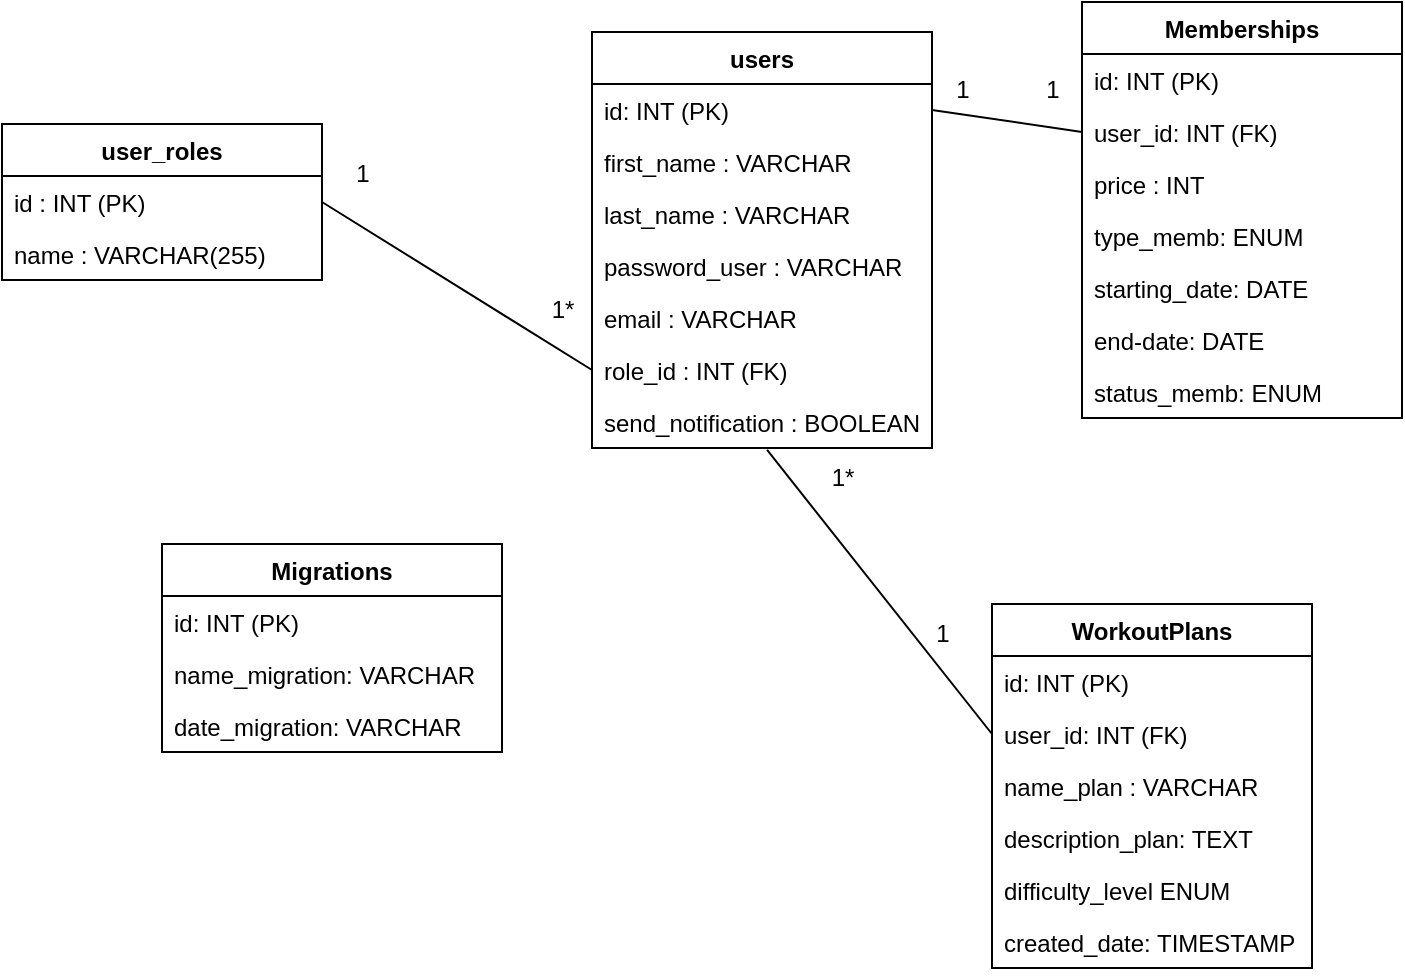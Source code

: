 <mxfile version="24.7.17">
  <diagram name="Page-1" id="d7byEhBuN5jSw1muuY9b">
    <mxGraphModel dx="1791" dy="644" grid="1" gridSize="10" guides="1" tooltips="1" connect="1" arrows="1" fold="1" page="1" pageScale="1" pageWidth="850" pageHeight="1100" math="0" shadow="0">
      <root>
        <mxCell id="0" />
        <mxCell id="1" parent="0" />
        <mxCell id="DeN9XsNYKak5O2QCnjkN-1" value="user_roles" style="swimlane;fontStyle=1;align=center;verticalAlign=top;childLayout=stackLayout;horizontal=1;startSize=26;horizontalStack=0;resizeParent=1;resizeParentMax=0;resizeLast=0;collapsible=1;marginBottom=0;whiteSpace=wrap;html=1;" parent="1" vertex="1">
          <mxGeometry x="-40" y="280" width="160" height="78" as="geometry" />
        </mxCell>
        <mxCell id="DeN9XsNYKak5O2QCnjkN-2" value="id : INT (PK)" style="text;strokeColor=none;fillColor=none;align=left;verticalAlign=top;spacingLeft=4;spacingRight=4;overflow=hidden;rotatable=0;points=[[0,0.5],[1,0.5]];portConstraint=eastwest;whiteSpace=wrap;html=1;" parent="DeN9XsNYKak5O2QCnjkN-1" vertex="1">
          <mxGeometry y="26" width="160" height="26" as="geometry" />
        </mxCell>
        <mxCell id="lSj6eyCM3mIk7PquBGPz-25" value="name : VARCHAR(255)" style="text;strokeColor=none;fillColor=none;align=left;verticalAlign=top;spacingLeft=4;spacingRight=4;overflow=hidden;rotatable=0;points=[[0,0.5],[1,0.5]];portConstraint=eastwest;whiteSpace=wrap;html=1;" vertex="1" parent="DeN9XsNYKak5O2QCnjkN-1">
          <mxGeometry y="52" width="160" height="26" as="geometry" />
        </mxCell>
        <mxCell id="DeN9XsNYKak5O2QCnjkN-5" value="users" style="swimlane;fontStyle=1;align=center;verticalAlign=top;childLayout=stackLayout;horizontal=1;startSize=26;horizontalStack=0;resizeParent=1;resizeParentMax=0;resizeLast=0;collapsible=1;marginBottom=0;whiteSpace=wrap;html=1;" parent="1" vertex="1">
          <mxGeometry x="255" y="234" width="170" height="208" as="geometry" />
        </mxCell>
        <mxCell id="DeN9XsNYKak5O2QCnjkN-6" value="id: INT (PK)" style="text;strokeColor=none;fillColor=none;align=left;verticalAlign=top;spacingLeft=4;spacingRight=4;overflow=hidden;rotatable=0;points=[[0,0.5],[1,0.5]];portConstraint=eastwest;whiteSpace=wrap;html=1;" parent="DeN9XsNYKak5O2QCnjkN-5" vertex="1">
          <mxGeometry y="26" width="170" height="26" as="geometry" />
        </mxCell>
        <mxCell id="lSj6eyCM3mIk7PquBGPz-26" value="first_name : VARCHAR" style="text;strokeColor=none;fillColor=none;align=left;verticalAlign=top;spacingLeft=4;spacingRight=4;overflow=hidden;rotatable=0;points=[[0,0.5],[1,0.5]];portConstraint=eastwest;whiteSpace=wrap;html=1;" vertex="1" parent="DeN9XsNYKak5O2QCnjkN-5">
          <mxGeometry y="52" width="170" height="26" as="geometry" />
        </mxCell>
        <mxCell id="lSj6eyCM3mIk7PquBGPz-28" value="last_name : VARCHAR" style="text;strokeColor=none;fillColor=none;align=left;verticalAlign=top;spacingLeft=4;spacingRight=4;overflow=hidden;rotatable=0;points=[[0,0.5],[1,0.5]];portConstraint=eastwest;whiteSpace=wrap;html=1;" vertex="1" parent="DeN9XsNYKak5O2QCnjkN-5">
          <mxGeometry y="78" width="170" height="26" as="geometry" />
        </mxCell>
        <mxCell id="lSj6eyCM3mIk7PquBGPz-27" value="password_user : VARCHAR" style="text;strokeColor=none;fillColor=none;align=left;verticalAlign=top;spacingLeft=4;spacingRight=4;overflow=hidden;rotatable=0;points=[[0,0.5],[1,0.5]];portConstraint=eastwest;whiteSpace=wrap;html=1;" vertex="1" parent="DeN9XsNYKak5O2QCnjkN-5">
          <mxGeometry y="104" width="170" height="26" as="geometry" />
        </mxCell>
        <mxCell id="lSj6eyCM3mIk7PquBGPz-30" value="email : VARCHAR" style="text;strokeColor=none;fillColor=none;align=left;verticalAlign=top;spacingLeft=4;spacingRight=4;overflow=hidden;rotatable=0;points=[[0,0.5],[1,0.5]];portConstraint=eastwest;whiteSpace=wrap;html=1;" vertex="1" parent="DeN9XsNYKak5O2QCnjkN-5">
          <mxGeometry y="130" width="170" height="26" as="geometry" />
        </mxCell>
        <mxCell id="lSj6eyCM3mIk7PquBGPz-29" value="role_id : INT (FK)" style="text;strokeColor=none;fillColor=none;align=left;verticalAlign=top;spacingLeft=4;spacingRight=4;overflow=hidden;rotatable=0;points=[[0,0.5],[1,0.5]];portConstraint=eastwest;whiteSpace=wrap;html=1;" vertex="1" parent="DeN9XsNYKak5O2QCnjkN-5">
          <mxGeometry y="156" width="170" height="26" as="geometry" />
        </mxCell>
        <mxCell id="lSj6eyCM3mIk7PquBGPz-31" value="send_notification : BOOLEAN" style="text;strokeColor=none;fillColor=none;align=left;verticalAlign=top;spacingLeft=4;spacingRight=4;overflow=hidden;rotatable=0;points=[[0,0.5],[1,0.5]];portConstraint=eastwest;whiteSpace=wrap;html=1;" vertex="1" parent="DeN9XsNYKak5O2QCnjkN-5">
          <mxGeometry y="182" width="170" height="26" as="geometry" />
        </mxCell>
        <mxCell id="lSj6eyCM3mIk7PquBGPz-13" value="WorkoutPlans" style="swimlane;fontStyle=1;align=center;verticalAlign=top;childLayout=stackLayout;horizontal=1;startSize=26;horizontalStack=0;resizeParent=1;resizeParentMax=0;resizeLast=0;collapsible=1;marginBottom=0;whiteSpace=wrap;html=1;" vertex="1" parent="1">
          <mxGeometry x="455" y="520" width="160" height="182" as="geometry" />
        </mxCell>
        <mxCell id="lSj6eyCM3mIk7PquBGPz-14" value="id: INT (PK)" style="text;strokeColor=none;fillColor=none;align=left;verticalAlign=top;spacingLeft=4;spacingRight=4;overflow=hidden;rotatable=0;points=[[0,0.5],[1,0.5]];portConstraint=eastwest;whiteSpace=wrap;html=1;" vertex="1" parent="lSj6eyCM3mIk7PquBGPz-13">
          <mxGeometry y="26" width="160" height="26" as="geometry" />
        </mxCell>
        <mxCell id="lSj6eyCM3mIk7PquBGPz-42" value="user_id: INT (FK)" style="text;strokeColor=none;fillColor=none;align=left;verticalAlign=top;spacingLeft=4;spacingRight=4;overflow=hidden;rotatable=0;points=[[0,0.5],[1,0.5]];portConstraint=eastwest;whiteSpace=wrap;html=1;" vertex="1" parent="lSj6eyCM3mIk7PquBGPz-13">
          <mxGeometry y="52" width="160" height="26" as="geometry" />
        </mxCell>
        <mxCell id="lSj6eyCM3mIk7PquBGPz-45" value="name_plan : VARCHAR" style="text;strokeColor=none;fillColor=none;align=left;verticalAlign=top;spacingLeft=4;spacingRight=4;overflow=hidden;rotatable=0;points=[[0,0.5],[1,0.5]];portConstraint=eastwest;whiteSpace=wrap;html=1;" vertex="1" parent="lSj6eyCM3mIk7PquBGPz-13">
          <mxGeometry y="78" width="160" height="26" as="geometry" />
        </mxCell>
        <mxCell id="lSj6eyCM3mIk7PquBGPz-44" value="description_plan: TEXT" style="text;strokeColor=none;fillColor=none;align=left;verticalAlign=top;spacingLeft=4;spacingRight=4;overflow=hidden;rotatable=0;points=[[0,0.5],[1,0.5]];portConstraint=eastwest;whiteSpace=wrap;html=1;" vertex="1" parent="lSj6eyCM3mIk7PquBGPz-13">
          <mxGeometry y="104" width="160" height="26" as="geometry" />
        </mxCell>
        <mxCell id="lSj6eyCM3mIk7PquBGPz-43" value="difficulty_level ENUM" style="text;strokeColor=none;fillColor=none;align=left;verticalAlign=top;spacingLeft=4;spacingRight=4;overflow=hidden;rotatable=0;points=[[0,0.5],[1,0.5]];portConstraint=eastwest;whiteSpace=wrap;html=1;" vertex="1" parent="lSj6eyCM3mIk7PquBGPz-13">
          <mxGeometry y="130" width="160" height="26" as="geometry" />
        </mxCell>
        <mxCell id="lSj6eyCM3mIk7PquBGPz-38" value="created_date: TIMESTAMP" style="text;strokeColor=none;fillColor=none;align=left;verticalAlign=top;spacingLeft=4;spacingRight=4;overflow=hidden;rotatable=0;points=[[0,0.5],[1,0.5]];portConstraint=eastwest;whiteSpace=wrap;html=1;" vertex="1" parent="lSj6eyCM3mIk7PquBGPz-13">
          <mxGeometry y="156" width="160" height="26" as="geometry" />
        </mxCell>
        <mxCell id="lSj6eyCM3mIk7PquBGPz-17" value="Memberships" style="swimlane;fontStyle=1;align=center;verticalAlign=top;childLayout=stackLayout;horizontal=1;startSize=26;horizontalStack=0;resizeParent=1;resizeParentMax=0;resizeLast=0;collapsible=1;marginBottom=0;whiteSpace=wrap;html=1;" vertex="1" parent="1">
          <mxGeometry x="500" y="219" width="160" height="208" as="geometry" />
        </mxCell>
        <mxCell id="lSj6eyCM3mIk7PquBGPz-32" value="id: INT (PK)" style="text;strokeColor=none;fillColor=none;align=left;verticalAlign=top;spacingLeft=4;spacingRight=4;overflow=hidden;rotatable=0;points=[[0,0.5],[1,0.5]];portConstraint=eastwest;whiteSpace=wrap;html=1;" vertex="1" parent="lSj6eyCM3mIk7PquBGPz-17">
          <mxGeometry y="26" width="160" height="26" as="geometry" />
        </mxCell>
        <mxCell id="lSj6eyCM3mIk7PquBGPz-18" value="user_id: INT (FK)" style="text;strokeColor=none;fillColor=none;align=left;verticalAlign=top;spacingLeft=4;spacingRight=4;overflow=hidden;rotatable=0;points=[[0,0.5],[1,0.5]];portConstraint=eastwest;whiteSpace=wrap;html=1;" vertex="1" parent="lSj6eyCM3mIk7PquBGPz-17">
          <mxGeometry y="52" width="160" height="26" as="geometry" />
        </mxCell>
        <mxCell id="lSj6eyCM3mIk7PquBGPz-34" value="price : INT" style="text;strokeColor=none;fillColor=none;align=left;verticalAlign=top;spacingLeft=4;spacingRight=4;overflow=hidden;rotatable=0;points=[[0,0.5],[1,0.5]];portConstraint=eastwest;whiteSpace=wrap;html=1;" vertex="1" parent="lSj6eyCM3mIk7PquBGPz-17">
          <mxGeometry y="78" width="160" height="26" as="geometry" />
        </mxCell>
        <mxCell id="lSj6eyCM3mIk7PquBGPz-35" value="type_memb: ENUM" style="text;strokeColor=none;fillColor=none;align=left;verticalAlign=top;spacingLeft=4;spacingRight=4;overflow=hidden;rotatable=0;points=[[0,0.5],[1,0.5]];portConstraint=eastwest;whiteSpace=wrap;html=1;" vertex="1" parent="lSj6eyCM3mIk7PquBGPz-17">
          <mxGeometry y="104" width="160" height="26" as="geometry" />
        </mxCell>
        <mxCell id="lSj6eyCM3mIk7PquBGPz-36" value="starting_date: DATE" style="text;strokeColor=none;fillColor=none;align=left;verticalAlign=top;spacingLeft=4;spacingRight=4;overflow=hidden;rotatable=0;points=[[0,0.5],[1,0.5]];portConstraint=eastwest;whiteSpace=wrap;html=1;" vertex="1" parent="lSj6eyCM3mIk7PquBGPz-17">
          <mxGeometry y="130" width="160" height="26" as="geometry" />
        </mxCell>
        <mxCell id="lSj6eyCM3mIk7PquBGPz-37" value="end-date: DATE" style="text;strokeColor=none;fillColor=none;align=left;verticalAlign=top;spacingLeft=4;spacingRight=4;overflow=hidden;rotatable=0;points=[[0,0.5],[1,0.5]];portConstraint=eastwest;whiteSpace=wrap;html=1;" vertex="1" parent="lSj6eyCM3mIk7PquBGPz-17">
          <mxGeometry y="156" width="160" height="26" as="geometry" />
        </mxCell>
        <mxCell id="lSj6eyCM3mIk7PquBGPz-33" value="status_memb: ENUM" style="text;strokeColor=none;fillColor=none;align=left;verticalAlign=top;spacingLeft=4;spacingRight=4;overflow=hidden;rotatable=0;points=[[0,0.5],[1,0.5]];portConstraint=eastwest;whiteSpace=wrap;html=1;" vertex="1" parent="lSj6eyCM3mIk7PquBGPz-17">
          <mxGeometry y="182" width="160" height="26" as="geometry" />
        </mxCell>
        <mxCell id="lSj6eyCM3mIk7PquBGPz-21" value="Migrations" style="swimlane;fontStyle=1;align=center;verticalAlign=top;childLayout=stackLayout;horizontal=1;startSize=26;horizontalStack=0;resizeParent=1;resizeParentMax=0;resizeLast=0;collapsible=1;marginBottom=0;whiteSpace=wrap;html=1;" vertex="1" parent="1">
          <mxGeometry x="40" y="490" width="170" height="104" as="geometry" />
        </mxCell>
        <mxCell id="lSj6eyCM3mIk7PquBGPz-40" value="id: INT (PK)" style="text;strokeColor=none;fillColor=none;align=left;verticalAlign=top;spacingLeft=4;spacingRight=4;overflow=hidden;rotatable=0;points=[[0,0.5],[1,0.5]];portConstraint=eastwest;whiteSpace=wrap;html=1;" vertex="1" parent="lSj6eyCM3mIk7PquBGPz-21">
          <mxGeometry y="26" width="170" height="26" as="geometry" />
        </mxCell>
        <mxCell id="lSj6eyCM3mIk7PquBGPz-41" value="name_migration: VARCHAR" style="text;strokeColor=none;fillColor=none;align=left;verticalAlign=top;spacingLeft=4;spacingRight=4;overflow=hidden;rotatable=0;points=[[0,0.5],[1,0.5]];portConstraint=eastwest;whiteSpace=wrap;html=1;" vertex="1" parent="lSj6eyCM3mIk7PquBGPz-21">
          <mxGeometry y="52" width="170" height="26" as="geometry" />
        </mxCell>
        <mxCell id="lSj6eyCM3mIk7PquBGPz-39" value="date_migration: VARCHAR" style="text;strokeColor=none;fillColor=none;align=left;verticalAlign=top;spacingLeft=4;spacingRight=4;overflow=hidden;rotatable=0;points=[[0,0.5],[1,0.5]];portConstraint=eastwest;whiteSpace=wrap;html=1;" vertex="1" parent="lSj6eyCM3mIk7PquBGPz-21">
          <mxGeometry y="78" width="170" height="26" as="geometry" />
        </mxCell>
        <mxCell id="lSj6eyCM3mIk7PquBGPz-49" value="" style="endArrow=none;html=1;rounded=0;exitX=1;exitY=0.5;exitDx=0;exitDy=0;entryX=0;entryY=0.5;entryDx=0;entryDy=0;" edge="1" parent="1" source="DeN9XsNYKak5O2QCnjkN-2" target="lSj6eyCM3mIk7PquBGPz-29">
          <mxGeometry width="50" height="50" relative="1" as="geometry">
            <mxPoint x="400" y="60" as="sourcePoint" />
            <mxPoint x="450" y="10" as="targetPoint" />
          </mxGeometry>
        </mxCell>
        <mxCell id="lSj6eyCM3mIk7PquBGPz-50" value="1" style="text;html=1;align=center;verticalAlign=middle;resizable=0;points=[];autosize=1;strokeColor=none;fillColor=none;" vertex="1" parent="1">
          <mxGeometry x="125" y="290" width="30" height="30" as="geometry" />
        </mxCell>
        <mxCell id="lSj6eyCM3mIk7PquBGPz-51" value="1*" style="text;html=1;align=center;verticalAlign=middle;resizable=0;points=[];autosize=1;strokeColor=none;fillColor=none;" vertex="1" parent="1">
          <mxGeometry x="225" y="358" width="30" height="30" as="geometry" />
        </mxCell>
        <mxCell id="lSj6eyCM3mIk7PquBGPz-53" value="" style="endArrow=none;html=1;rounded=0;entryX=0;entryY=0.5;entryDx=0;entryDy=0;exitX=1;exitY=0.5;exitDx=0;exitDy=0;" edge="1" parent="1" source="DeN9XsNYKak5O2QCnjkN-6" target="lSj6eyCM3mIk7PquBGPz-18">
          <mxGeometry width="50" height="50" relative="1" as="geometry">
            <mxPoint x="400" y="460" as="sourcePoint" />
            <mxPoint x="450" y="410" as="targetPoint" />
          </mxGeometry>
        </mxCell>
        <mxCell id="lSj6eyCM3mIk7PquBGPz-54" value="1" style="text;html=1;align=center;verticalAlign=middle;resizable=0;points=[];autosize=1;strokeColor=none;fillColor=none;" vertex="1" parent="1">
          <mxGeometry x="425" y="248" width="30" height="30" as="geometry" />
        </mxCell>
        <mxCell id="lSj6eyCM3mIk7PquBGPz-56" value="" style="endArrow=none;html=1;rounded=0;exitX=0.515;exitY=1.038;exitDx=0;exitDy=0;exitPerimeter=0;entryX=0;entryY=0.5;entryDx=0;entryDy=0;" edge="1" parent="1" source="lSj6eyCM3mIk7PquBGPz-31" target="lSj6eyCM3mIk7PquBGPz-42">
          <mxGeometry width="50" height="50" relative="1" as="geometry">
            <mxPoint x="400" y="460" as="sourcePoint" />
            <mxPoint x="450" y="410" as="targetPoint" />
          </mxGeometry>
        </mxCell>
        <mxCell id="lSj6eyCM3mIk7PquBGPz-58" value="1" style="text;html=1;align=center;verticalAlign=middle;resizable=0;points=[];autosize=1;strokeColor=none;fillColor=none;" vertex="1" parent="1">
          <mxGeometry x="470" y="248" width="30" height="30" as="geometry" />
        </mxCell>
        <mxCell id="lSj6eyCM3mIk7PquBGPz-59" value="1*" style="text;html=1;align=center;verticalAlign=middle;resizable=0;points=[];autosize=1;strokeColor=none;fillColor=none;" vertex="1" parent="1">
          <mxGeometry x="365" y="442" width="30" height="30" as="geometry" />
        </mxCell>
        <mxCell id="lSj6eyCM3mIk7PquBGPz-60" value="1" style="text;html=1;align=center;verticalAlign=middle;resizable=0;points=[];autosize=1;strokeColor=none;fillColor=none;" vertex="1" parent="1">
          <mxGeometry x="415" y="520" width="30" height="30" as="geometry" />
        </mxCell>
      </root>
    </mxGraphModel>
  </diagram>
</mxfile>
